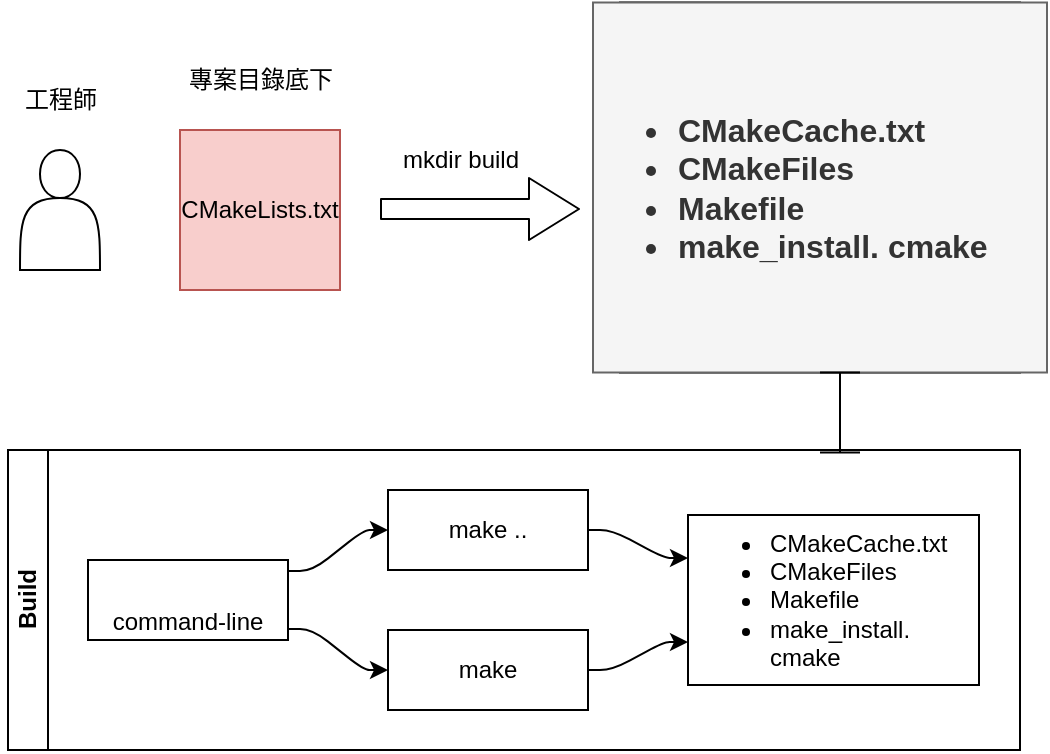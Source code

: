 <mxfile version="21.7.5" type="github">
  <diagram name="第 1 页" id="HHsFLuvqKPOZC6Nublu-">
    <mxGraphModel dx="745" dy="592" grid="1" gridSize="10" guides="1" tooltips="1" connect="1" arrows="1" fold="1" page="1" pageScale="1" pageWidth="1200" pageHeight="1600" math="0" shadow="0">
      <root>
        <mxCell id="0" />
        <mxCell id="1" parent="0" />
        <mxCell id="9CXX1KAo_ot5UIsNYguM-1" value="CMakeLists.txt" style="whiteSpace=wrap;html=1;aspect=fixed;fillColor=#f8cecc;strokeColor=#b85450;" vertex="1" parent="1">
          <mxGeometry x="140" y="230" width="80" height="80" as="geometry" />
        </mxCell>
        <mxCell id="9CXX1KAo_ot5UIsNYguM-2" value="" style="shape=actor;whiteSpace=wrap;html=1;" vertex="1" parent="1">
          <mxGeometry x="60" y="240" width="40" height="60" as="geometry" />
        </mxCell>
        <mxCell id="9CXX1KAo_ot5UIsNYguM-3" value="工程師" style="text;html=1;align=center;verticalAlign=middle;resizable=0;points=[];autosize=1;strokeColor=none;fillColor=none;" vertex="1" parent="1">
          <mxGeometry x="50" y="200" width="60" height="30" as="geometry" />
        </mxCell>
        <mxCell id="9CXX1KAo_ot5UIsNYguM-4" value="" style="edgeStyle=none;orthogonalLoop=1;jettySize=auto;html=1;shape=flexArrow;rounded=1;startSize=8;endSize=8;" edge="1" parent="1">
          <mxGeometry width="100" relative="1" as="geometry">
            <mxPoint x="240" y="269.5" as="sourcePoint" />
            <mxPoint x="340" y="269.5" as="targetPoint" />
            <Array as="points" />
          </mxGeometry>
        </mxCell>
        <mxCell id="9CXX1KAo_ot5UIsNYguM-5" value="mkdir build" style="text;html=1;align=center;verticalAlign=middle;resizable=0;points=[];autosize=1;strokeColor=none;fillColor=none;" vertex="1" parent="1">
          <mxGeometry x="240" y="230" width="80" height="30" as="geometry" />
        </mxCell>
        <mxCell id="9CXX1KAo_ot5UIsNYguM-7" value="Build" style="swimlane;whiteSpace=wrap;html=1;" vertex="1" parent="1">
          <mxGeometry x="360" y="166.25" width="200" height="185" as="geometry" />
        </mxCell>
        <mxCell id="9CXX1KAo_ot5UIsNYguM-8" value="&lt;ul style=&quot;font-size: 16px;&quot;&gt;&lt;li&gt;&lt;b&gt;CMakeCache.txt&lt;br&gt;&lt;/b&gt;&lt;/li&gt;&lt;li&gt;&lt;b&gt;CMakeFiles&lt;br&gt;&lt;/b&gt;&lt;/li&gt;&lt;li&gt;&lt;b&gt;Makefile&lt;br&gt;&lt;/b&gt;&lt;/li&gt;&lt;li&gt;&lt;b&gt;make_install. cmake&lt;/b&gt;&lt;br&gt;&lt;/li&gt;&lt;/ul&gt;" style="text;strokeColor=#666666;fillColor=#f5f5f5;html=1;whiteSpace=wrap;verticalAlign=middle;overflow=hidden;fontColor=#333333;" vertex="1" parent="1">
          <mxGeometry x="346.5" y="166.25" width="227" height="185" as="geometry" />
        </mxCell>
        <mxCell id="9CXX1KAo_ot5UIsNYguM-10" value="Build" style="swimlane;html=1;startSize=20;horizontal=0;childLayout=flowLayout;flowOrientation=west;resizable=0;interRankCellSpacing=50;containerType=tree;fontSize=12;" vertex="1" parent="1">
          <mxGeometry x="54" y="390" width="506" height="150" as="geometry" />
        </mxCell>
        <mxCell id="9CXX1KAo_ot5UIsNYguM-11" value="&lt;p style=&quot;line-height: 130%;&quot;&gt;&lt;/p&gt;&lt;h3 style=&quot;font-weight: 400; margin: 18px 0px 3px; padding: 5px 0px 0px; line-height: 1.3; display: inline-block;&quot; class=&quot;LC20lb MBeuO DKV0Md&quot;&gt;&lt;font style=&quot;font-size: 12px;&quot;&gt;command-line&lt;/font&gt;&lt;/h3&gt;&lt;p&gt;&lt;/p&gt;" style="whiteSpace=wrap;html=1;" vertex="1" parent="9CXX1KAo_ot5UIsNYguM-10">
          <mxGeometry x="40" y="55" width="100" height="40" as="geometry" />
        </mxCell>
        <mxCell id="9CXX1KAo_ot5UIsNYguM-12" value="make .." style="whiteSpace=wrap;html=1;" vertex="1" parent="9CXX1KAo_ot5UIsNYguM-10">
          <mxGeometry x="190" y="20" width="100" height="40" as="geometry" />
        </mxCell>
        <mxCell id="9CXX1KAo_ot5UIsNYguM-13" value="" style="html=1;rounded=1;curved=0;sourcePerimeterSpacing=0;targetPerimeterSpacing=0;startSize=6;endSize=6;noEdgeStyle=1;orthogonal=1;" edge="1" parent="9CXX1KAo_ot5UIsNYguM-10" source="9CXX1KAo_ot5UIsNYguM-11" target="9CXX1KAo_ot5UIsNYguM-12">
          <mxGeometry relative="1" as="geometry">
            <Array as="points">
              <mxPoint x="152" y="60.5" />
              <mxPoint x="178" y="40" />
            </Array>
          </mxGeometry>
        </mxCell>
        <mxCell id="9CXX1KAo_ot5UIsNYguM-14" value="make" style="whiteSpace=wrap;html=1;" vertex="1" parent="9CXX1KAo_ot5UIsNYguM-10">
          <mxGeometry x="190" y="90" width="100" height="40" as="geometry" />
        </mxCell>
        <mxCell id="9CXX1KAo_ot5UIsNYguM-15" value="" style="html=1;rounded=1;curved=0;sourcePerimeterSpacing=0;targetPerimeterSpacing=0;startSize=6;endSize=6;noEdgeStyle=1;orthogonal=1;" edge="1" parent="9CXX1KAo_ot5UIsNYguM-10" source="9CXX1KAo_ot5UIsNYguM-11" target="9CXX1KAo_ot5UIsNYguM-14">
          <mxGeometry relative="1" as="geometry">
            <Array as="points">
              <mxPoint x="152" y="89.5" />
              <mxPoint x="178" y="110" />
            </Array>
          </mxGeometry>
        </mxCell>
        <mxCell id="9CXX1KAo_ot5UIsNYguM-16" value="&lt;ul style=&quot;border-color: var(--border-color); text-align: left;&quot;&gt;&lt;li style=&quot;border-color: var(--border-color);&quot;&gt;&lt;span style=&quot;border-color: var(--border-color);&quot;&gt;CMakeCache.txt&lt;br style=&quot;border-color: var(--border-color);&quot;&gt;&lt;/span&gt;&lt;/li&gt;&lt;li style=&quot;border-color: var(--border-color);&quot;&gt;&lt;span style=&quot;border-color: var(--border-color);&quot;&gt;CMakeFiles&lt;br style=&quot;border-color: var(--border-color);&quot;&gt;&lt;/span&gt;&lt;/li&gt;&lt;li style=&quot;border-color: var(--border-color);&quot;&gt;&lt;span style=&quot;border-color: var(--border-color);&quot;&gt;Makefile&lt;br style=&quot;border-color: var(--border-color);&quot;&gt;&lt;/span&gt;&lt;/li&gt;&lt;li style=&quot;border-color: var(--border-color);&quot;&gt;&lt;span style=&quot;border-color: var(--border-color);&quot;&gt;make_install. cmake&lt;/span&gt;&lt;/li&gt;&lt;/ul&gt;" style="whiteSpace=wrap;html=1;" vertex="1" parent="9CXX1KAo_ot5UIsNYguM-10">
          <mxGeometry x="340" y="32.5" width="145.5" height="85" as="geometry" />
        </mxCell>
        <mxCell id="9CXX1KAo_ot5UIsNYguM-17" value="" style="html=1;rounded=1;curved=0;sourcePerimeterSpacing=0;targetPerimeterSpacing=0;startSize=6;endSize=6;noEdgeStyle=1;orthogonal=1;" edge="1" parent="9CXX1KAo_ot5UIsNYguM-10" source="9CXX1KAo_ot5UIsNYguM-12" target="9CXX1KAo_ot5UIsNYguM-16">
          <mxGeometry relative="1" as="geometry">
            <Array as="points">
              <mxPoint x="302" y="40" />
              <mxPoint x="328" y="54.0" />
            </Array>
          </mxGeometry>
        </mxCell>
        <mxCell id="9CXX1KAo_ot5UIsNYguM-18" value="" style="html=1;rounded=1;curved=0;sourcePerimeterSpacing=0;targetPerimeterSpacing=0;startSize=6;endSize=6;noEdgeStyle=1;orthogonal=1;" edge="1" parent="9CXX1KAo_ot5UIsNYguM-10" source="9CXX1KAo_ot5UIsNYguM-14" target="9CXX1KAo_ot5UIsNYguM-16">
          <mxGeometry relative="1" as="geometry">
            <Array as="points">
              <mxPoint x="302" y="110" />
              <mxPoint x="328" y="96.0" />
            </Array>
          </mxGeometry>
        </mxCell>
        <mxCell id="9CXX1KAo_ot5UIsNYguM-19" value="" style="shape=crossbar;whiteSpace=wrap;html=1;rounded=1;direction=south;" vertex="1" parent="1">
          <mxGeometry x="460" y="351.25" width="20" height="40" as="geometry" />
        </mxCell>
        <mxCell id="9CXX1KAo_ot5UIsNYguM-21" value="專案目錄底下" style="text;html=1;align=center;verticalAlign=middle;resizable=0;points=[];autosize=1;strokeColor=none;fillColor=none;" vertex="1" parent="1">
          <mxGeometry x="130" y="190" width="100" height="30" as="geometry" />
        </mxCell>
      </root>
    </mxGraphModel>
  </diagram>
</mxfile>
